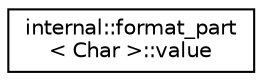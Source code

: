 digraph "Иерархия классов. Графический вид."
{
  edge [fontname="Helvetica",fontsize="10",labelfontname="Helvetica",labelfontsize="10"];
  node [fontname="Helvetica",fontsize="10",shape=record];
  rankdir="LR";
  Node0 [label="internal::format_part\l\< Char \>::value",height=0.2,width=0.4,color="black", fillcolor="white", style="filled",URL="$unioninternal_1_1format__part_1_1value.html"];
}
